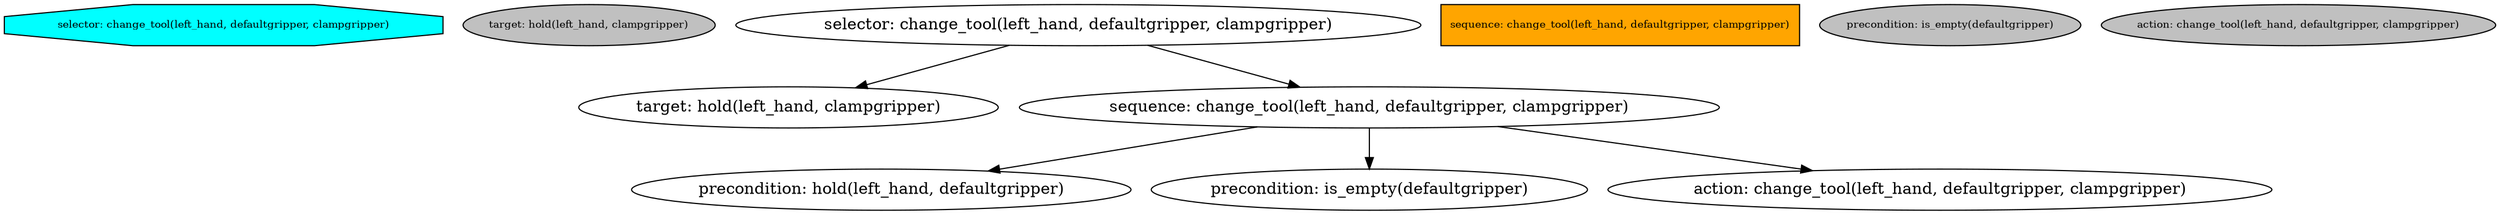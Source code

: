 digraph pastafarianism {
ordering=out;
graph [fontname="times-roman"];
node [fontname="times-roman"];
edge [fontname="times-roman"];
selector [fillcolor=cyan, fontcolor=black, fontsize=9, label="selector: change_tool(left_hand, defaultgripper, clampgripper)", shape=octagon, style=filled];
target [fillcolor=gray, fontcolor=black, fontsize=9, label="target: hold(left_hand, clampgripper)", shape=ellipse, style=filled];
"selector: change_tool(left_hand, defaultgripper, clampgripper)" -> "target: hold(left_hand, clampgripper)";
sequence [fillcolor=orange, fontcolor=black, fontsize=9, label="sequence: change_tool(left_hand, defaultgripper, clampgripper)", shape=box, style=filled];
"selector: change_tool(left_hand, defaultgripper, clampgripper)" -> "sequence: change_tool(left_hand, defaultgripper, clampgripper)";
precondition [fillcolor=gray, fontcolor=black, fontsize=9, label="precondition: hold(left_hand, defaultgripper)", shape=ellipse, style=filled];
"sequence: change_tool(left_hand, defaultgripper, clampgripper)" -> "precondition: hold(left_hand, defaultgripper)";
precondition [fillcolor=gray, fontcolor=black, fontsize=9, label="precondition: is_empty(defaultgripper)", shape=ellipse, style=filled];
"sequence: change_tool(left_hand, defaultgripper, clampgripper)" -> "precondition: is_empty(defaultgripper)";
action [fillcolor=gray, fontcolor=black, fontsize=9, label="action: change_tool(left_hand, defaultgripper, clampgripper)", shape=ellipse, style=filled];
"sequence: change_tool(left_hand, defaultgripper, clampgripper)" -> "action: change_tool(left_hand, defaultgripper, clampgripper)";
}
